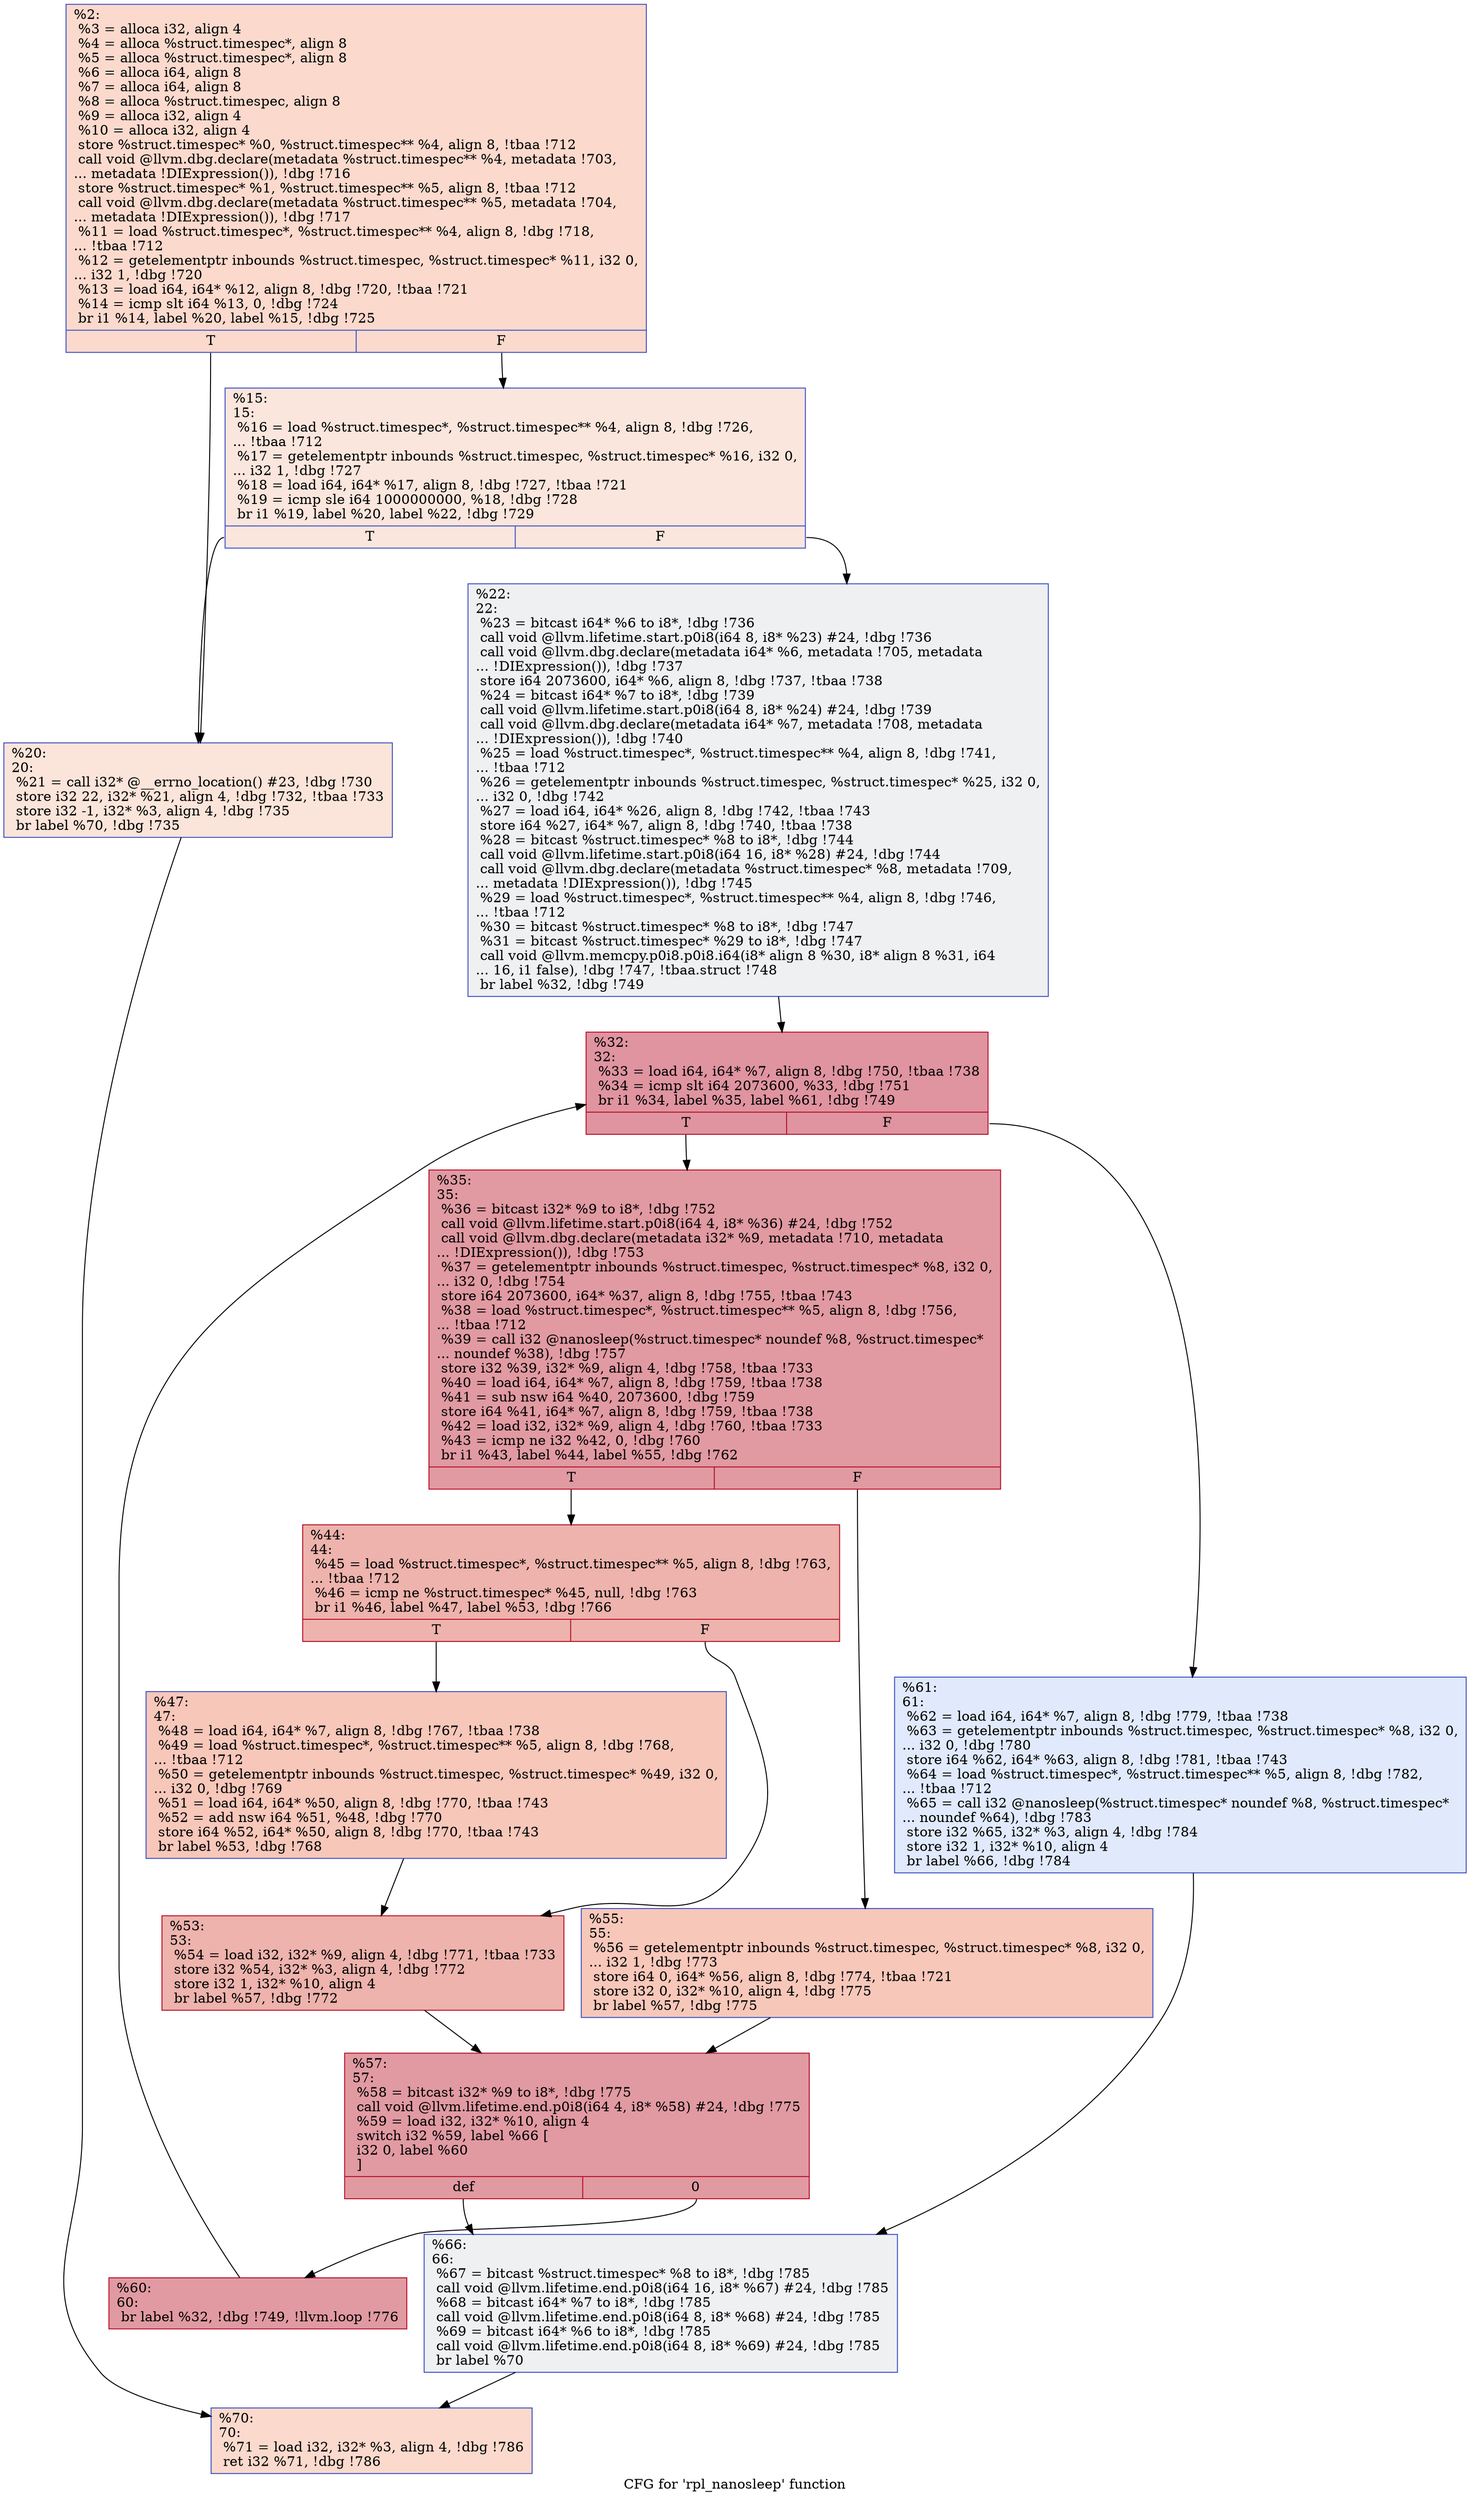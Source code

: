 digraph "CFG for 'rpl_nanosleep' function" {
	label="CFG for 'rpl_nanosleep' function";

	Node0x979780 [shape=record,color="#3d50c3ff", style=filled, fillcolor="#f7ac8e70",label="{%2:\l  %3 = alloca i32, align 4\l  %4 = alloca %struct.timespec*, align 8\l  %5 = alloca %struct.timespec*, align 8\l  %6 = alloca i64, align 8\l  %7 = alloca i64, align 8\l  %8 = alloca %struct.timespec, align 8\l  %9 = alloca i32, align 4\l  %10 = alloca i32, align 4\l  store %struct.timespec* %0, %struct.timespec** %4, align 8, !tbaa !712\l  call void @llvm.dbg.declare(metadata %struct.timespec** %4, metadata !703,\l... metadata !DIExpression()), !dbg !716\l  store %struct.timespec* %1, %struct.timespec** %5, align 8, !tbaa !712\l  call void @llvm.dbg.declare(metadata %struct.timespec** %5, metadata !704,\l... metadata !DIExpression()), !dbg !717\l  %11 = load %struct.timespec*, %struct.timespec** %4, align 8, !dbg !718,\l... !tbaa !712\l  %12 = getelementptr inbounds %struct.timespec, %struct.timespec* %11, i32 0,\l... i32 1, !dbg !720\l  %13 = load i64, i64* %12, align 8, !dbg !720, !tbaa !721\l  %14 = icmp slt i64 %13, 0, !dbg !724\l  br i1 %14, label %20, label %15, !dbg !725\l|{<s0>T|<s1>F}}"];
	Node0x979780:s0 -> Node0x9798a0;
	Node0x979780:s1 -> Node0x979850;
	Node0x979850 [shape=record,color="#3d50c3ff", style=filled, fillcolor="#f3c7b170",label="{%15:\l15:                                               \l  %16 = load %struct.timespec*, %struct.timespec** %4, align 8, !dbg !726,\l... !tbaa !712\l  %17 = getelementptr inbounds %struct.timespec, %struct.timespec* %16, i32 0,\l... i32 1, !dbg !727\l  %18 = load i64, i64* %17, align 8, !dbg !727, !tbaa !721\l  %19 = icmp sle i64 1000000000, %18, !dbg !728\l  br i1 %19, label %20, label %22, !dbg !729\l|{<s0>T|<s1>F}}"];
	Node0x979850:s0 -> Node0x9798a0;
	Node0x979850:s1 -> Node0x9798f0;
	Node0x9798a0 [shape=record,color="#3d50c3ff", style=filled, fillcolor="#f5c1a970",label="{%20:\l20:                                               \l  %21 = call i32* @__errno_location() #23, !dbg !730\l  store i32 22, i32* %21, align 4, !dbg !732, !tbaa !733\l  store i32 -1, i32* %3, align 4, !dbg !735\l  br label %70, !dbg !735\l}"];
	Node0x9798a0 -> Node0x979c60;
	Node0x9798f0 [shape=record,color="#3d50c3ff", style=filled, fillcolor="#d9dce170",label="{%22:\l22:                                               \l  %23 = bitcast i64* %6 to i8*, !dbg !736\l  call void @llvm.lifetime.start.p0i8(i64 8, i8* %23) #24, !dbg !736\l  call void @llvm.dbg.declare(metadata i64* %6, metadata !705, metadata\l... !DIExpression()), !dbg !737\l  store i64 2073600, i64* %6, align 8, !dbg !737, !tbaa !738\l  %24 = bitcast i64* %7 to i8*, !dbg !739\l  call void @llvm.lifetime.start.p0i8(i64 8, i8* %24) #24, !dbg !739\l  call void @llvm.dbg.declare(metadata i64* %7, metadata !708, metadata\l... !DIExpression()), !dbg !740\l  %25 = load %struct.timespec*, %struct.timespec** %4, align 8, !dbg !741,\l... !tbaa !712\l  %26 = getelementptr inbounds %struct.timespec, %struct.timespec* %25, i32 0,\l... i32 0, !dbg !742\l  %27 = load i64, i64* %26, align 8, !dbg !742, !tbaa !743\l  store i64 %27, i64* %7, align 8, !dbg !740, !tbaa !738\l  %28 = bitcast %struct.timespec* %8 to i8*, !dbg !744\l  call void @llvm.lifetime.start.p0i8(i64 16, i8* %28) #24, !dbg !744\l  call void @llvm.dbg.declare(metadata %struct.timespec* %8, metadata !709,\l... metadata !DIExpression()), !dbg !745\l  %29 = load %struct.timespec*, %struct.timespec** %4, align 8, !dbg !746,\l... !tbaa !712\l  %30 = bitcast %struct.timespec* %8 to i8*, !dbg !747\l  %31 = bitcast %struct.timespec* %29 to i8*, !dbg !747\l  call void @llvm.memcpy.p0i8.p0i8.i64(i8* align 8 %30, i8* align 8 %31, i64\l... 16, i1 false), !dbg !747, !tbaa.struct !748\l  br label %32, !dbg !749\l}"];
	Node0x9798f0 -> Node0x979940;
	Node0x979940 [shape=record,color="#b70d28ff", style=filled, fillcolor="#b70d2870",label="{%32:\l32:                                               \l  %33 = load i64, i64* %7, align 8, !dbg !750, !tbaa !738\l  %34 = icmp slt i64 2073600, %33, !dbg !751\l  br i1 %34, label %35, label %61, !dbg !749\l|{<s0>T|<s1>F}}"];
	Node0x979940:s0 -> Node0x979990;
	Node0x979940:s1 -> Node0x979bc0;
	Node0x979990 [shape=record,color="#b70d28ff", style=filled, fillcolor="#bb1b2c70",label="{%35:\l35:                                               \l  %36 = bitcast i32* %9 to i8*, !dbg !752\l  call void @llvm.lifetime.start.p0i8(i64 4, i8* %36) #24, !dbg !752\l  call void @llvm.dbg.declare(metadata i32* %9, metadata !710, metadata\l... !DIExpression()), !dbg !753\l  %37 = getelementptr inbounds %struct.timespec, %struct.timespec* %8, i32 0,\l... i32 0, !dbg !754\l  store i64 2073600, i64* %37, align 8, !dbg !755, !tbaa !743\l  %38 = load %struct.timespec*, %struct.timespec** %5, align 8, !dbg !756,\l... !tbaa !712\l  %39 = call i32 @nanosleep(%struct.timespec* noundef %8, %struct.timespec*\l... noundef %38), !dbg !757\l  store i32 %39, i32* %9, align 4, !dbg !758, !tbaa !733\l  %40 = load i64, i64* %7, align 8, !dbg !759, !tbaa !738\l  %41 = sub nsw i64 %40, 2073600, !dbg !759\l  store i64 %41, i64* %7, align 8, !dbg !759, !tbaa !738\l  %42 = load i32, i32* %9, align 4, !dbg !760, !tbaa !733\l  %43 = icmp ne i32 %42, 0, !dbg !760\l  br i1 %43, label %44, label %55, !dbg !762\l|{<s0>T|<s1>F}}"];
	Node0x979990:s0 -> Node0x9799e0;
	Node0x979990:s1 -> Node0x979ad0;
	Node0x9799e0 [shape=record,color="#b70d28ff", style=filled, fillcolor="#d6524470",label="{%44:\l44:                                               \l  %45 = load %struct.timespec*, %struct.timespec** %5, align 8, !dbg !763,\l... !tbaa !712\l  %46 = icmp ne %struct.timespec* %45, null, !dbg !763\l  br i1 %46, label %47, label %53, !dbg !766\l|{<s0>T|<s1>F}}"];
	Node0x9799e0:s0 -> Node0x979a30;
	Node0x9799e0:s1 -> Node0x979a80;
	Node0x979a30 [shape=record,color="#3d50c3ff", style=filled, fillcolor="#ec7f6370",label="{%47:\l47:                                               \l  %48 = load i64, i64* %7, align 8, !dbg !767, !tbaa !738\l  %49 = load %struct.timespec*, %struct.timespec** %5, align 8, !dbg !768,\l... !tbaa !712\l  %50 = getelementptr inbounds %struct.timespec, %struct.timespec* %49, i32 0,\l... i32 0, !dbg !769\l  %51 = load i64, i64* %50, align 8, !dbg !770, !tbaa !743\l  %52 = add nsw i64 %51, %48, !dbg !770\l  store i64 %52, i64* %50, align 8, !dbg !770, !tbaa !743\l  br label %53, !dbg !768\l}"];
	Node0x979a30 -> Node0x979a80;
	Node0x979a80 [shape=record,color="#b70d28ff", style=filled, fillcolor="#d6524470",label="{%53:\l53:                                               \l  %54 = load i32, i32* %9, align 4, !dbg !771, !tbaa !733\l  store i32 %54, i32* %3, align 4, !dbg !772\l  store i32 1, i32* %10, align 4\l  br label %57, !dbg !772\l}"];
	Node0x979a80 -> Node0x979b20;
	Node0x979ad0 [shape=record,color="#3d50c3ff", style=filled, fillcolor="#ec7f6370",label="{%55:\l55:                                               \l  %56 = getelementptr inbounds %struct.timespec, %struct.timespec* %8, i32 0,\l... i32 1, !dbg !773\l  store i64 0, i64* %56, align 8, !dbg !774, !tbaa !721\l  store i32 0, i32* %10, align 4, !dbg !775\l  br label %57, !dbg !775\l}"];
	Node0x979ad0 -> Node0x979b20;
	Node0x979b20 [shape=record,color="#b70d28ff", style=filled, fillcolor="#bb1b2c70",label="{%57:\l57:                                               \l  %58 = bitcast i32* %9 to i8*, !dbg !775\l  call void @llvm.lifetime.end.p0i8(i64 4, i8* %58) #24, !dbg !775\l  %59 = load i32, i32* %10, align 4\l  switch i32 %59, label %66 [\l    i32 0, label %60\l  ]\l|{<s0>def|<s1>0}}"];
	Node0x979b20:s0 -> Node0x979c10;
	Node0x979b20:s1 -> Node0x979b70;
	Node0x979b70 [shape=record,color="#b70d28ff", style=filled, fillcolor="#bb1b2c70",label="{%60:\l60:                                               \l  br label %32, !dbg !749, !llvm.loop !776\l}"];
	Node0x979b70 -> Node0x979940;
	Node0x979bc0 [shape=record,color="#3d50c3ff", style=filled, fillcolor="#b9d0f970",label="{%61:\l61:                                               \l  %62 = load i64, i64* %7, align 8, !dbg !779, !tbaa !738\l  %63 = getelementptr inbounds %struct.timespec, %struct.timespec* %8, i32 0,\l... i32 0, !dbg !780\l  store i64 %62, i64* %63, align 8, !dbg !781, !tbaa !743\l  %64 = load %struct.timespec*, %struct.timespec** %5, align 8, !dbg !782,\l... !tbaa !712\l  %65 = call i32 @nanosleep(%struct.timespec* noundef %8, %struct.timespec*\l... noundef %64), !dbg !783\l  store i32 %65, i32* %3, align 4, !dbg !784\l  store i32 1, i32* %10, align 4\l  br label %66, !dbg !784\l}"];
	Node0x979bc0 -> Node0x979c10;
	Node0x979c10 [shape=record,color="#3d50c3ff", style=filled, fillcolor="#d9dce170",label="{%66:\l66:                                               \l  %67 = bitcast %struct.timespec* %8 to i8*, !dbg !785\l  call void @llvm.lifetime.end.p0i8(i64 16, i8* %67) #24, !dbg !785\l  %68 = bitcast i64* %7 to i8*, !dbg !785\l  call void @llvm.lifetime.end.p0i8(i64 8, i8* %68) #24, !dbg !785\l  %69 = bitcast i64* %6 to i8*, !dbg !785\l  call void @llvm.lifetime.end.p0i8(i64 8, i8* %69) #24, !dbg !785\l  br label %70\l}"];
	Node0x979c10 -> Node0x979c60;
	Node0x979c60 [shape=record,color="#3d50c3ff", style=filled, fillcolor="#f7ac8e70",label="{%70:\l70:                                               \l  %71 = load i32, i32* %3, align 4, !dbg !786\l  ret i32 %71, !dbg !786\l}"];
}
